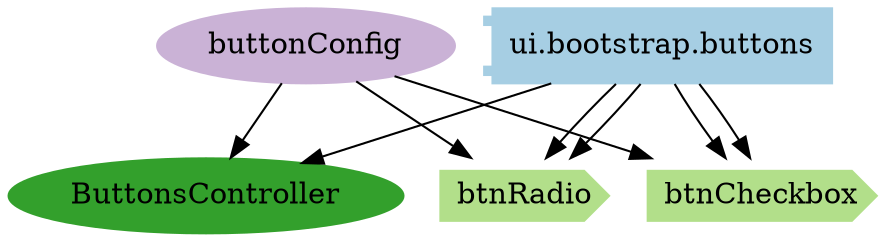 digraph dependencies {
  node[shape="component",style="filled",colorscheme=paired12]


    node[shape="component"]
    "ui.bootstrap.buttons"[label="ui.bootstrap.buttons", color=1]

    


    node[shape="ellipse"]
    


    
      "ButtonsController"[label="ButtonsController", color=4]
      "ui.bootstrap.buttons" -> "ButtonsController"
    

    

    

    node[shape="cds"]
    

    
      "btnRadio"[label="btnRadio", color=3]
      "ui.bootstrap.buttons" -> "btnRadio"
    
      "btnCheckbox"[label="btnCheckbox", color=3]
      "ui.bootstrap.buttons" -> "btnCheckbox"
    
      "btnRadio"[label="btnRadio", color=3]
      "ui.bootstrap.buttons" -> "btnRadio"
    
      "btnCheckbox"[label="btnCheckbox", color=3]
      "ui.bootstrap.buttons" -> "btnCheckbox"
    









    node[shape="ellipse",style="filled", color=9]
    

    
      
        "buttonConfig"[label="buttonConfig"]
        "buttonConfig" -> "btnRadio"
      
    
      
        "buttonConfig"[label="buttonConfig"]
        "buttonConfig" -> "btnCheckbox"
      
    
      
    
      
    


    
      
        "buttonConfig"[label="buttonConfig"]
        "buttonConfig" -> "ButtonsController"
      
    

    

    

    


}
